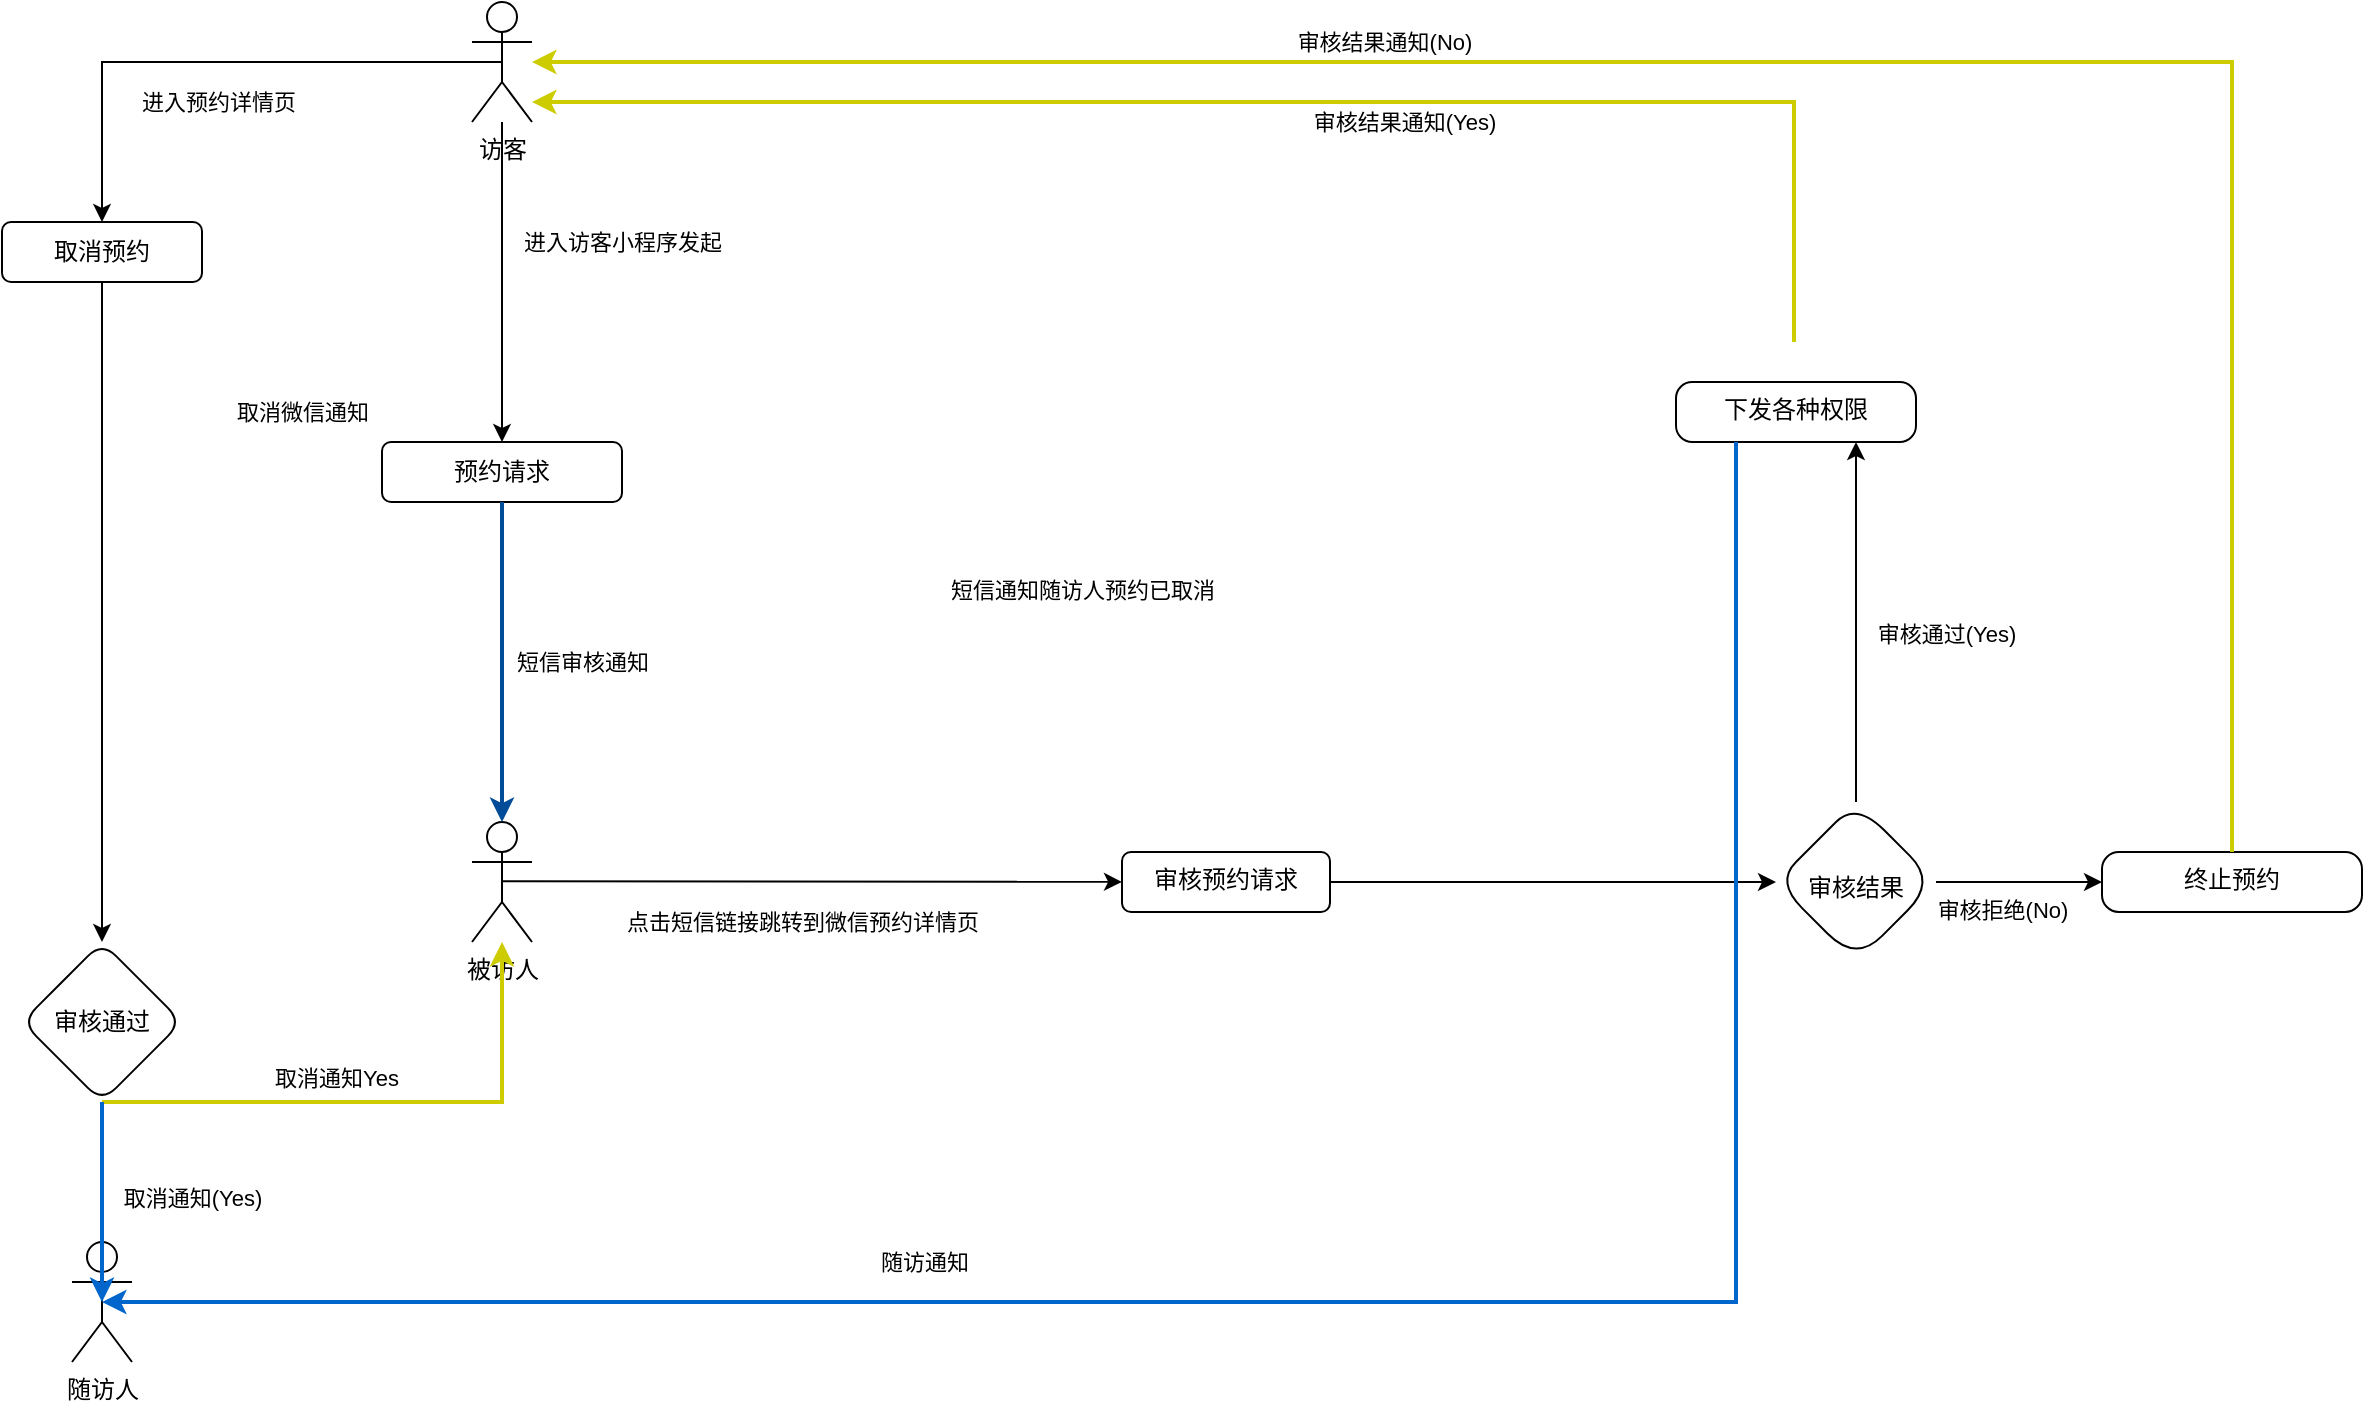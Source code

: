 <mxfile version="20.5.3" type="github" pages="2">
  <diagram id="C5RBs43oDa-KdzZeNtuy" name="预约模式">
    <mxGraphModel dx="694" dy="-28" grid="1" gridSize="10" guides="1" tooltips="1" connect="1" arrows="1" fold="1" page="1" pageScale="1" pageWidth="1390" pageHeight="980" background="#ffffff" math="0" shadow="0">
      <root>
        <mxCell id="WIyWlLk6GJQsqaUBKTNV-0" />
        <mxCell id="WIyWlLk6GJQsqaUBKTNV-1" parent="WIyWlLk6GJQsqaUBKTNV-0" />
        <mxCell id="WIyWlLk6GJQsqaUBKTNV-3" value="预约请求" style="rounded=1;whiteSpace=wrap;html=1;fontSize=12;glass=0;strokeWidth=1;shadow=0;" parent="WIyWlLk6GJQsqaUBKTNV-1" vertex="1">
          <mxGeometry x="2120" y="2000" width="120" height="30" as="geometry" />
        </mxCell>
        <mxCell id="uvovZ1_zix_lzzRbl7Il-0" value="被访人" style="shape=umlActor;verticalLabelPosition=bottom;verticalAlign=top;html=1;outlineConnect=0;" parent="WIyWlLk6GJQsqaUBKTNV-1" vertex="1">
          <mxGeometry x="2165" y="2190" width="30" height="60" as="geometry" />
        </mxCell>
        <mxCell id="9R50dLIUqZDmjwk74if6-0" value="访客" style="shape=umlActor;verticalLabelPosition=bottom;verticalAlign=top;html=1;outlineConnect=0;" parent="WIyWlLk6GJQsqaUBKTNV-1" vertex="1">
          <mxGeometry x="2165" y="1780" width="30" height="60" as="geometry" />
        </mxCell>
        <mxCell id="9R50dLIUqZDmjwk74if6-34" value="" style="endArrow=classic;html=1;rounded=0;entryX=0.5;entryY=0;entryDx=0;entryDy=0;" parent="WIyWlLk6GJQsqaUBKTNV-1" source="9R50dLIUqZDmjwk74if6-0" target="WIyWlLk6GJQsqaUBKTNV-3" edge="1">
          <mxGeometry relative="1" as="geometry">
            <mxPoint x="3000" y="2230" as="sourcePoint" />
            <mxPoint x="3100" y="2230" as="targetPoint" />
          </mxGeometry>
        </mxCell>
        <mxCell id="9R50dLIUqZDmjwk74if6-35" value="进入访客小程序发起" style="edgeLabel;resizable=0;html=1;align=center;verticalAlign=middle;" parent="9R50dLIUqZDmjwk74if6-34" connectable="0" vertex="1">
          <mxGeometry relative="1" as="geometry">
            <mxPoint x="60" y="-20" as="offset" />
          </mxGeometry>
        </mxCell>
        <mxCell id="9R50dLIUqZDmjwk74if6-36" value="" style="endArrow=classic;html=1;rounded=0;exitX=0.5;exitY=1;exitDx=0;exitDy=0;entryX=0.5;entryY=0;entryDx=0;entryDy=0;entryPerimeter=0;strokeColor=#004C99;strokeWidth=2;" parent="WIyWlLk6GJQsqaUBKTNV-1" source="WIyWlLk6GJQsqaUBKTNV-3" target="uvovZ1_zix_lzzRbl7Il-0" edge="1">
          <mxGeometry relative="1" as="geometry">
            <mxPoint x="3000" y="2230" as="sourcePoint" />
            <mxPoint x="2180" y="2170" as="targetPoint" />
            <Array as="points">
              <mxPoint x="2180" y="2120" />
            </Array>
          </mxGeometry>
        </mxCell>
        <mxCell id="9R50dLIUqZDmjwk74if6-37" value="短信审核通知" style="edgeLabel;resizable=0;html=1;align=center;verticalAlign=middle;" parent="9R50dLIUqZDmjwk74if6-36" connectable="0" vertex="1">
          <mxGeometry relative="1" as="geometry">
            <mxPoint x="40" as="offset" />
          </mxGeometry>
        </mxCell>
        <mxCell id="9R50dLIUqZDmjwk74if6-45" value="" style="edgeStyle=none;rounded=0;orthogonalLoop=1;jettySize=auto;html=1;" parent="WIyWlLk6GJQsqaUBKTNV-1" source="9R50dLIUqZDmjwk74if6-40" target="9R50dLIUqZDmjwk74if6-44" edge="1">
          <mxGeometry relative="1" as="geometry" />
        </mxCell>
        <mxCell id="9R50dLIUqZDmjwk74if6-40" value="审核预约请求" style="rounded=1;whiteSpace=wrap;html=1;verticalAlign=top;" parent="WIyWlLk6GJQsqaUBKTNV-1" vertex="1">
          <mxGeometry x="2490" y="2205" width="104" height="30" as="geometry" />
        </mxCell>
        <mxCell id="9R50dLIUqZDmjwk74if6-42" value="" style="endArrow=classic;html=1;rounded=0;" parent="WIyWlLk6GJQsqaUBKTNV-1" target="9R50dLIUqZDmjwk74if6-40" edge="1">
          <mxGeometry relative="1" as="geometry">
            <mxPoint x="2180" y="2219.58" as="sourcePoint" />
            <mxPoint x="2280" y="2219.58" as="targetPoint" />
          </mxGeometry>
        </mxCell>
        <mxCell id="9R50dLIUqZDmjwk74if6-43" value="点击短信链接跳转到微信预约详情页" style="edgeLabel;resizable=0;html=1;align=center;verticalAlign=middle;" parent="9R50dLIUqZDmjwk74if6-42" connectable="0" vertex="1">
          <mxGeometry relative="1" as="geometry">
            <mxPoint x="-5" y="20" as="offset" />
          </mxGeometry>
        </mxCell>
        <mxCell id="9R50dLIUqZDmjwk74if6-47" value="" style="edgeStyle=none;rounded=0;orthogonalLoop=1;jettySize=auto;html=1;entryX=0.75;entryY=1;entryDx=0;entryDy=0;" parent="WIyWlLk6GJQsqaUBKTNV-1" source="9R50dLIUqZDmjwk74if6-44" target="9R50dLIUqZDmjwk74if6-46" edge="1">
          <mxGeometry relative="1" as="geometry" />
        </mxCell>
        <mxCell id="9R50dLIUqZDmjwk74if6-50" value="" style="edgeStyle=none;rounded=0;orthogonalLoop=1;jettySize=auto;html=1;" parent="WIyWlLk6GJQsqaUBKTNV-1" source="9R50dLIUqZDmjwk74if6-44" target="9R50dLIUqZDmjwk74if6-49" edge="1">
          <mxGeometry relative="1" as="geometry" />
        </mxCell>
        <mxCell id="9R50dLIUqZDmjwk74if6-44" value="&lt;br&gt;&lt;br&gt;审核结果" style="rhombus;whiteSpace=wrap;html=1;verticalAlign=top;rounded=1;arcSize=40;" parent="WIyWlLk6GJQsqaUBKTNV-1" vertex="1">
          <mxGeometry x="2817" y="2180" width="80" height="80" as="geometry" />
        </mxCell>
        <mxCell id="9R50dLIUqZDmjwk74if6-46" value="下发各种权限" style="whiteSpace=wrap;html=1;verticalAlign=top;rounded=1;arcSize=27;" parent="WIyWlLk6GJQsqaUBKTNV-1" vertex="1">
          <mxGeometry x="2767" y="1970" width="120" height="30" as="geometry" />
        </mxCell>
        <mxCell id="9R50dLIUqZDmjwk74if6-48" value="审核通过(Yes)" style="edgeLabel;resizable=0;html=1;align=center;verticalAlign=middle;" parent="WIyWlLk6GJQsqaUBKTNV-1" connectable="0" vertex="1">
          <mxGeometry x="2910.0" y="2099.996" as="geometry">
            <mxPoint x="-8" y="-4" as="offset" />
          </mxGeometry>
        </mxCell>
        <mxCell id="9R50dLIUqZDmjwk74if6-49" value="终止预约" style="whiteSpace=wrap;html=1;verticalAlign=top;rounded=1;arcSize=28;" parent="WIyWlLk6GJQsqaUBKTNV-1" vertex="1">
          <mxGeometry x="2980" y="2205" width="130" height="30" as="geometry" />
        </mxCell>
        <mxCell id="9R50dLIUqZDmjwk74if6-51" value="审核拒绝(No)" style="edgeLabel;resizable=0;html=1;align=center;verticalAlign=middle;" parent="WIyWlLk6GJQsqaUBKTNV-1" connectable="0" vertex="1">
          <mxGeometry x="2930.0" y="2204.996" as="geometry">
            <mxPoint y="29" as="offset" />
          </mxGeometry>
        </mxCell>
        <mxCell id="T0PBFepGQEjb3JB_zPW0-0" value="" style="endArrow=classic;html=1;rounded=0;exitX=0.5;exitY=0;exitDx=0;exitDy=0;strokeColor=#CCCC00;strokeWidth=2;" parent="WIyWlLk6GJQsqaUBKTNV-1" source="9R50dLIUqZDmjwk74if6-49" target="9R50dLIUqZDmjwk74if6-0" edge="1">
          <mxGeometry relative="1" as="geometry">
            <mxPoint x="3210" y="2080" as="sourcePoint" />
            <mxPoint x="3050" y="1770" as="targetPoint" />
            <Array as="points">
              <mxPoint x="3045" y="1810" />
            </Array>
          </mxGeometry>
        </mxCell>
        <mxCell id="T0PBFepGQEjb3JB_zPW0-1" value="审核结果通知(No)" style="edgeLabel;resizable=0;html=1;align=center;verticalAlign=middle;" parent="T0PBFepGQEjb3JB_zPW0-0" connectable="0" vertex="1">
          <mxGeometry relative="1" as="geometry">
            <mxPoint x="-197" y="-10" as="offset" />
          </mxGeometry>
        </mxCell>
        <mxCell id="T0PBFepGQEjb3JB_zPW0-2" value="" style="endArrow=classic;html=1;rounded=0;entryX=1;entryY=1;entryDx=0;entryDy=0;entryPerimeter=0;strokeColor=#CCCC00;strokeWidth=2;" parent="WIyWlLk6GJQsqaUBKTNV-1" edge="1">
          <mxGeometry relative="1" as="geometry">
            <mxPoint x="2826" y="1950" as="sourcePoint" />
            <mxPoint x="2195" y="1830" as="targetPoint" />
            <Array as="points">
              <mxPoint x="2826" y="1830" />
            </Array>
          </mxGeometry>
        </mxCell>
        <mxCell id="T0PBFepGQEjb3JB_zPW0-3" value="审核结果通知(Yes)" style="edgeLabel;resizable=0;html=1;align=center;verticalAlign=middle;" parent="T0PBFepGQEjb3JB_zPW0-2" connectable="0" vertex="1">
          <mxGeometry relative="1" as="geometry">
            <mxPoint x="60" y="10" as="offset" />
          </mxGeometry>
        </mxCell>
        <mxCell id="T0PBFepGQEjb3JB_zPW0-4" value="随访人" style="shape=umlActor;verticalLabelPosition=bottom;verticalAlign=top;html=1;outlineConnect=0;" parent="WIyWlLk6GJQsqaUBKTNV-1" vertex="1">
          <mxGeometry x="1965" y="2400" width="30" height="60" as="geometry" />
        </mxCell>
        <mxCell id="T0PBFepGQEjb3JB_zPW0-5" value="" style="endArrow=classic;html=1;rounded=0;exitX=0.25;exitY=1;exitDx=0;exitDy=0;entryX=0.5;entryY=0.5;entryDx=0;entryDy=0;entryPerimeter=0;strokeWidth=2;strokeColor=#0066CC;" parent="WIyWlLk6GJQsqaUBKTNV-1" source="9R50dLIUqZDmjwk74if6-46" target="T0PBFepGQEjb3JB_zPW0-4" edge="1">
          <mxGeometry relative="1" as="geometry">
            <mxPoint x="2782.0" y="1950" as="sourcePoint" />
            <mxPoint x="1980" y="2380" as="targetPoint" />
            <Array as="points">
              <mxPoint x="2797" y="2430" />
            </Array>
          </mxGeometry>
        </mxCell>
        <mxCell id="T0PBFepGQEjb3JB_zPW0-6" value="随访通知" style="edgeLabel;resizable=0;html=1;align=center;verticalAlign=middle;" parent="T0PBFepGQEjb3JB_zPW0-5" connectable="0" vertex="1">
          <mxGeometry relative="1" as="geometry">
            <mxPoint x="-213" y="-20" as="offset" />
          </mxGeometry>
        </mxCell>
        <mxCell id="T0PBFepGQEjb3JB_zPW0-16" value="" style="edgeStyle=none;rounded=0;orthogonalLoop=1;jettySize=auto;html=1;" parent="WIyWlLk6GJQsqaUBKTNV-1" source="T0PBFepGQEjb3JB_zPW0-10" target="T0PBFepGQEjb3JB_zPW0-15" edge="1">
          <mxGeometry relative="1" as="geometry" />
        </mxCell>
        <mxCell id="T0PBFepGQEjb3JB_zPW0-10" value="取消预约" style="rounded=1;whiteSpace=wrap;html=1;" parent="WIyWlLk6GJQsqaUBKTNV-1" vertex="1">
          <mxGeometry x="1930" y="1890" width="100" height="30" as="geometry" />
        </mxCell>
        <mxCell id="T0PBFepGQEjb3JB_zPW0-13" value="" style="endArrow=classic;html=1;rounded=0;" parent="WIyWlLk6GJQsqaUBKTNV-1" edge="1">
          <mxGeometry relative="1" as="geometry">
            <mxPoint x="2180" y="1810" as="sourcePoint" />
            <mxPoint x="1980" y="1890" as="targetPoint" />
            <Array as="points">
              <mxPoint x="1980" y="1810" />
            </Array>
          </mxGeometry>
        </mxCell>
        <mxCell id="T0PBFepGQEjb3JB_zPW0-14" value="进入预约详情页" style="edgeLabel;resizable=0;html=1;align=center;verticalAlign=middle;" parent="T0PBFepGQEjb3JB_zPW0-13" connectable="0" vertex="1">
          <mxGeometry relative="1" as="geometry">
            <mxPoint x="-2" y="20" as="offset" />
          </mxGeometry>
        </mxCell>
        <mxCell id="T0PBFepGQEjb3JB_zPW0-19" value="" style="edgeStyle=none;rounded=0;orthogonalLoop=1;jettySize=auto;html=1;exitX=0.5;exitY=1;exitDx=0;exitDy=0;strokeColor=#CCCC00;strokeWidth=2;" parent="WIyWlLk6GJQsqaUBKTNV-1" source="T0PBFepGQEjb3JB_zPW0-15" target="uvovZ1_zix_lzzRbl7Il-0" edge="1">
          <mxGeometry relative="1" as="geometry">
            <mxPoint x="2110" y="2200" as="targetPoint" />
            <Array as="points">
              <mxPoint x="2180" y="2330" />
            </Array>
          </mxGeometry>
        </mxCell>
        <mxCell id="T0PBFepGQEjb3JB_zPW0-21" value="" style="edgeStyle=none;rounded=0;orthogonalLoop=1;jettySize=auto;html=1;strokeColor=#0066CC;strokeWidth=2;entryX=0.5;entryY=0.5;entryDx=0;entryDy=0;entryPerimeter=0;" parent="WIyWlLk6GJQsqaUBKTNV-1" source="T0PBFepGQEjb3JB_zPW0-15" target="T0PBFepGQEjb3JB_zPW0-4" edge="1">
          <mxGeometry relative="1" as="geometry">
            <mxPoint x="1980" y="2350" as="targetPoint" />
            <Array as="points" />
          </mxGeometry>
        </mxCell>
        <mxCell id="T0PBFepGQEjb3JB_zPW0-15" value="审核通过" style="rhombus;whiteSpace=wrap;html=1;rounded=1;" parent="WIyWlLk6GJQsqaUBKTNV-1" vertex="1">
          <mxGeometry x="1940" y="2250" width="80" height="80" as="geometry" />
        </mxCell>
        <mxCell id="T0PBFepGQEjb3JB_zPW0-22" value="取消微信通知" style="edgeLabel;resizable=0;html=1;align=center;verticalAlign=middle;" parent="WIyWlLk6GJQsqaUBKTNV-1" connectable="0" vertex="1">
          <mxGeometry x="2080" y="1985" as="geometry" />
        </mxCell>
        <mxCell id="T0PBFepGQEjb3JB_zPW0-23" value="短信通知随访人预约已取消" style="edgeLabel;resizable=0;html=1;align=center;verticalAlign=middle;" parent="WIyWlLk6GJQsqaUBKTNV-1" connectable="0" vertex="1">
          <mxGeometry x="2450" y="2070" as="geometry">
            <mxPoint x="20" y="4" as="offset" />
          </mxGeometry>
        </mxCell>
        <mxCell id="6yZkMcd0kvxW138-qx_1-0" value="取消通知(Yes)" style="edgeLabel;resizable=0;html=1;align=center;verticalAlign=middle;" parent="WIyWlLk6GJQsqaUBKTNV-1" connectable="0" vertex="1">
          <mxGeometry x="2030.0" y="2390.0" as="geometry">
            <mxPoint x="-5" y="-12" as="offset" />
          </mxGeometry>
        </mxCell>
        <mxCell id="6yZkMcd0kvxW138-qx_1-1" value="取消通知Yes" style="edgeLabel;resizable=0;html=1;align=center;verticalAlign=middle;" parent="WIyWlLk6GJQsqaUBKTNV-1" connectable="0" vertex="1">
          <mxGeometry x="2100" y="2340" as="geometry">
            <mxPoint x="-3" y="-22" as="offset" />
          </mxGeometry>
        </mxCell>
      </root>
    </mxGraphModel>
  </diagram>
  <diagram name="邀请模式" id="bbxMUVOvPsRmiwQf5VeP">
    <mxGraphModel dx="16" dy="156" grid="1" gridSize="10" guides="1" tooltips="1" connect="1" arrows="1" fold="1" page="1" pageScale="1" pageWidth="1390" pageHeight="980" background="#ffffff" math="0" shadow="0">
      <root>
        <mxCell id="TYy44nk3hrhXeZz4oJxM-0" />
        <mxCell id="TYy44nk3hrhXeZz4oJxM-1" parent="TYy44nk3hrhXeZz4oJxM-0" />
        <mxCell id="TYy44nk3hrhXeZz4oJxM-2" value="填写邀约&lt;br&gt;时间/位置&lt;br&gt;事由" style="rounded=1;whiteSpace=wrap;html=1;fontSize=12;glass=0;strokeWidth=1;shadow=0;" parent="TYy44nk3hrhXeZz4oJxM-1" vertex="1">
          <mxGeometry x="1680" y="1410" width="120" height="50" as="geometry" />
        </mxCell>
        <mxCell id="TYy44nk3hrhXeZz4oJxM-3" value="邀请人" style="shape=umlActor;verticalLabelPosition=bottom;verticalAlign=top;html=1;outlineConnect=0;" parent="TYy44nk3hrhXeZz4oJxM-1" vertex="1">
          <mxGeometry x="1725" y="1200" width="30" height="60" as="geometry" />
        </mxCell>
        <mxCell id="TYy44nk3hrhXeZz4oJxM-4" value="访客" style="shape=umlActor;verticalLabelPosition=bottom;verticalAlign=top;html=1;outlineConnect=0;" parent="TYy44nk3hrhXeZz4oJxM-1" vertex="1">
          <mxGeometry x="1725" y="1720" width="30" height="60" as="geometry" />
        </mxCell>
        <mxCell id="C-bOA4mneysjebTQTacG-2" value="" style="endArrow=classic;html=1;rounded=0;entryX=0.5;entryY=0;entryDx=0;entryDy=0;entryPerimeter=0;strokeColor=#0066CC;exitX=0.5;exitY=1;exitDx=0;exitDy=0;strokeWidth=2;" parent="TYy44nk3hrhXeZz4oJxM-1" source="C-bOA4mneysjebTQTacG-6" target="TYy44nk3hrhXeZz4oJxM-4" edge="1">
          <mxGeometry relative="1" as="geometry">
            <mxPoint x="1960" y="1830" as="sourcePoint" />
            <mxPoint x="2060" y="1830" as="targetPoint" />
          </mxGeometry>
        </mxCell>
        <mxCell id="C-bOA4mneysjebTQTacG-3" value="邀约链接通知" style="edgeLabel;resizable=0;html=1;align=center;verticalAlign=middle;" parent="C-bOA4mneysjebTQTacG-2" connectable="0" vertex="1">
          <mxGeometry relative="1" as="geometry">
            <mxPoint x="40" as="offset" />
          </mxGeometry>
        </mxCell>
        <mxCell id="C-bOA4mneysjebTQTacG-4" value="" style="endArrow=classic;html=1;rounded=0;exitX=0.5;exitY=0.5;exitDx=0;exitDy=0;exitPerimeter=0;" parent="TYy44nk3hrhXeZz4oJxM-1" source="TYy44nk3hrhXeZz4oJxM-3" target="TYy44nk3hrhXeZz4oJxM-2" edge="1">
          <mxGeometry relative="1" as="geometry">
            <mxPoint x="1960" y="1830" as="sourcePoint" />
            <mxPoint x="2060" y="1830" as="targetPoint" />
          </mxGeometry>
        </mxCell>
        <mxCell id="C-bOA4mneysjebTQTacG-5" value="发起邀约" style="edgeLabel;resizable=0;html=1;align=center;verticalAlign=middle;" parent="C-bOA4mneysjebTQTacG-4" connectable="0" vertex="1">
          <mxGeometry relative="1" as="geometry">
            <mxPoint x="8" y="15" as="offset" />
          </mxGeometry>
        </mxCell>
        <mxCell id="C-bOA4mneysjebTQTacG-6" value="生成邀约" style="rounded=1;whiteSpace=wrap;html=1;fontSize=12;glass=0;strokeWidth=1;shadow=0;" parent="TYy44nk3hrhXeZz4oJxM-1" vertex="1">
          <mxGeometry x="1680" y="1550" width="120" height="30" as="geometry" />
        </mxCell>
        <mxCell id="C-bOA4mneysjebTQTacG-9" value="" style="endArrow=none;html=1;rounded=0;strokeColor=#000000;" parent="TYy44nk3hrhXeZz4oJxM-1" source="TYy44nk3hrhXeZz4oJxM-2" target="C-bOA4mneysjebTQTacG-6" edge="1">
          <mxGeometry relative="1" as="geometry">
            <mxPoint x="1800" y="1495" as="sourcePoint" />
            <mxPoint x="1960" y="1495" as="targetPoint" />
          </mxGeometry>
        </mxCell>
        <mxCell id="C-bOA4mneysjebTQTacG-45" value="" style="edgeStyle=orthogonalEdgeStyle;rounded=0;orthogonalLoop=1;jettySize=auto;html=1;strokeColor=#000000;" parent="TYy44nk3hrhXeZz4oJxM-1" source="C-bOA4mneysjebTQTacG-10" target="C-bOA4mneysjebTQTacG-44" edge="1">
          <mxGeometry relative="1" as="geometry" />
        </mxCell>
        <mxCell id="C-bOA4mneysjebTQTacG-10" value="邀约详情" style="rounded=1;whiteSpace=wrap;html=1;" parent="TYy44nk3hrhXeZz4oJxM-1" vertex="1">
          <mxGeometry x="2050" y="1600" width="120" height="60" as="geometry" />
        </mxCell>
        <mxCell id="C-bOA4mneysjebTQTacG-12" value="" style="endArrow=classic;html=1;rounded=0;strokeColor=#000000;exitX=0.5;exitY=0.5;exitDx=0;exitDy=0;exitPerimeter=0;entryX=0;entryY=0.5;entryDx=0;entryDy=0;" parent="TYy44nk3hrhXeZz4oJxM-1" source="TYy44nk3hrhXeZz4oJxM-4" target="C-bOA4mneysjebTQTacG-55" edge="1">
          <mxGeometry relative="1" as="geometry">
            <mxPoint x="2040" y="1800" as="sourcePoint" />
            <mxPoint x="2140" y="1800" as="targetPoint" />
          </mxGeometry>
        </mxCell>
        <mxCell id="C-bOA4mneysjebTQTacG-13" value="点击链接跳转到小程序" style="edgeLabel;resizable=0;html=1;align=center;verticalAlign=middle;" parent="C-bOA4mneysjebTQTacG-12" connectable="0" vertex="1">
          <mxGeometry relative="1" as="geometry">
            <mxPoint x="13" y="16" as="offset" />
          </mxGeometry>
        </mxCell>
        <mxCell id="C-bOA4mneysjebTQTacG-47" value="" style="edgeStyle=orthogonalEdgeStyle;rounded=0;orthogonalLoop=1;jettySize=auto;html=1;strokeColor=#000000;" parent="TYy44nk3hrhXeZz4oJxM-1" source="C-bOA4mneysjebTQTacG-44" target="C-bOA4mneysjebTQTacG-46" edge="1">
          <mxGeometry relative="1" as="geometry" />
        </mxCell>
        <mxCell id="C-bOA4mneysjebTQTacG-50" value="" style="edgeStyle=orthogonalEdgeStyle;rounded=0;orthogonalLoop=1;jettySize=auto;html=1;strokeColor=#000000;" parent="TYy44nk3hrhXeZz4oJxM-1" source="C-bOA4mneysjebTQTacG-44" target="C-bOA4mneysjebTQTacG-49" edge="1">
          <mxGeometry relative="1" as="geometry" />
        </mxCell>
        <mxCell id="C-bOA4mneysjebTQTacG-44" value="接受邀约" style="rhombus;whiteSpace=wrap;html=1;rounded=1;" parent="TYy44nk3hrhXeZz4oJxM-1" vertex="1">
          <mxGeometry x="2070" y="1460" width="80" height="80" as="geometry" />
        </mxCell>
        <mxCell id="C-bOA4mneysjebTQTacG-46" value="填写原因（可选）" style="whiteSpace=wrap;html=1;rounded=1;" parent="TYy44nk3hrhXeZz4oJxM-1" vertex="1">
          <mxGeometry x="2300" y="1470" width="120" height="60" as="geometry" />
        </mxCell>
        <mxCell id="C-bOA4mneysjebTQTacG-48" value="拒绝(No)" style="edgeLabel;resizable=0;html=1;align=center;verticalAlign=middle;" parent="TYy44nk3hrhXeZz4oJxM-1" connectable="0" vertex="1">
          <mxGeometry x="1900" y="1670" as="geometry">
            <mxPoint x="318" y="-157" as="offset" />
          </mxGeometry>
        </mxCell>
        <mxCell id="C-bOA4mneysjebTQTacG-49" value="设置凡客Id&lt;br&gt;显示二维码&lt;br&gt;显示人力上传" style="whiteSpace=wrap;html=1;rounded=1;" parent="TYy44nk3hrhXeZz4oJxM-1" vertex="1">
          <mxGeometry x="2050" y="1330" width="120" height="60" as="geometry" />
        </mxCell>
        <mxCell id="C-bOA4mneysjebTQTacG-51" value="" style="endArrow=classic;html=1;rounded=0;strokeColor=#CCCC00;exitX=0.558;exitY=0.017;exitDx=0;exitDy=0;exitPerimeter=0;entryX=0.5;entryY=0.5;entryDx=0;entryDy=0;entryPerimeter=0;fillColor=#ffe6cc;strokeWidth=2;" parent="TYy44nk3hrhXeZz4oJxM-1" source="C-bOA4mneysjebTQTacG-49" target="TYy44nk3hrhXeZz4oJxM-3" edge="1">
          <mxGeometry relative="1" as="geometry">
            <mxPoint x="2260" y="1510" as="sourcePoint" />
            <mxPoint x="2360" y="1510" as="targetPoint" />
            <Array as="points">
              <mxPoint x="2117" y="1230" />
            </Array>
          </mxGeometry>
        </mxCell>
        <mxCell id="C-bOA4mneysjebTQTacG-52" value="通知邀请人" style="edgeLabel;resizable=0;html=1;align=center;verticalAlign=middle;" parent="C-bOA4mneysjebTQTacG-51" connectable="0" vertex="1">
          <mxGeometry relative="1" as="geometry">
            <mxPoint x="-9" y="-20" as="offset" />
          </mxGeometry>
        </mxCell>
        <mxCell id="C-bOA4mneysjebTQTacG-53" value="" style="endArrow=classic;html=1;rounded=0;strokeColor=#CCCC00;exitX=0.5;exitY=0;exitDx=0;exitDy=0;strokeWidth=2;" parent="TYy44nk3hrhXeZz4oJxM-1" source="C-bOA4mneysjebTQTacG-46" edge="1">
          <mxGeometry relative="1" as="geometry">
            <mxPoint x="2240" y="1230" as="sourcePoint" />
            <mxPoint x="1740" y="1240" as="targetPoint" />
            <Array as="points">
              <mxPoint x="2360" y="1240" />
            </Array>
          </mxGeometry>
        </mxCell>
        <mxCell id="C-bOA4mneysjebTQTacG-54" value="通知邀请人" style="edgeLabel;resizable=0;html=1;align=center;verticalAlign=middle;" parent="C-bOA4mneysjebTQTacG-53" connectable="0" vertex="1">
          <mxGeometry relative="1" as="geometry">
            <mxPoint x="235" y="100" as="offset" />
          </mxGeometry>
        </mxCell>
        <mxCell id="C-bOA4mneysjebTQTacG-55" value="是否注册" style="rhombus;whiteSpace=wrap;html=1;rounded=1;" parent="TYy44nk3hrhXeZz4oJxM-1" vertex="1">
          <mxGeometry x="2070" y="1710" width="80" height="80" as="geometry" />
        </mxCell>
        <mxCell id="C-bOA4mneysjebTQTacG-58" value="" style="endArrow=classic;html=1;rounded=0;strokeColor=#000000;entryX=0.5;entryY=1;entryDx=0;entryDy=0;exitX=0.5;exitY=0;exitDx=0;exitDy=0;" parent="TYy44nk3hrhXeZz4oJxM-1" source="C-bOA4mneysjebTQTacG-55" target="C-bOA4mneysjebTQTacG-10" edge="1">
          <mxGeometry relative="1" as="geometry">
            <mxPoint x="2150" y="1710" as="sourcePoint" />
            <mxPoint x="2250" y="1710" as="targetPoint" />
          </mxGeometry>
        </mxCell>
        <mxCell id="C-bOA4mneysjebTQTacG-59" value="Yes" style="edgeLabel;resizable=0;html=1;align=center;verticalAlign=middle;" parent="C-bOA4mneysjebTQTacG-58" connectable="0" vertex="1">
          <mxGeometry relative="1" as="geometry">
            <mxPoint x="-20" y="5" as="offset" />
          </mxGeometry>
        </mxCell>
        <mxCell id="C-bOA4mneysjebTQTacG-60" value="注册" style="rounded=1;whiteSpace=wrap;html=1;fontSize=12;glass=0;strokeWidth=1;shadow=0;" parent="TYy44nk3hrhXeZz4oJxM-1" vertex="1">
          <mxGeometry x="2250" y="1735" width="120" height="30" as="geometry" />
        </mxCell>
        <mxCell id="C-bOA4mneysjebTQTacG-61" value="" style="endArrow=classic;html=1;rounded=0;strokeColor=#000000;" parent="TYy44nk3hrhXeZz4oJxM-1" edge="1">
          <mxGeometry relative="1" as="geometry">
            <mxPoint x="2150" y="1749.5" as="sourcePoint" />
            <mxPoint x="2250" y="1749.5" as="targetPoint" />
          </mxGeometry>
        </mxCell>
        <mxCell id="C-bOA4mneysjebTQTacG-62" value="No" style="edgeLabel;resizable=0;html=1;align=center;verticalAlign=middle;" parent="C-bOA4mneysjebTQTacG-61" connectable="0" vertex="1">
          <mxGeometry relative="1" as="geometry">
            <mxPoint y="-14" as="offset" />
          </mxGeometry>
        </mxCell>
        <mxCell id="C-bOA4mneysjebTQTacG-63" value="" style="endArrow=classic;html=1;rounded=0;strokeColor=#000000;exitX=0.5;exitY=0;exitDx=0;exitDy=0;" parent="TYy44nk3hrhXeZz4oJxM-1" source="C-bOA4mneysjebTQTacG-60" edge="1">
          <mxGeometry relative="1" as="geometry">
            <mxPoint x="2310" y="1710" as="sourcePoint" />
            <mxPoint x="2167.143" y="1635" as="targetPoint" />
            <Array as="points">
              <mxPoint x="2310" y="1635" />
            </Array>
          </mxGeometry>
        </mxCell>
        <mxCell id="C-bOA4mneysjebTQTacG-64" value="注册成功" style="edgeLabel;resizable=0;html=1;align=center;verticalAlign=middle;" parent="C-bOA4mneysjebTQTacG-63" connectable="0" vertex="1">
          <mxGeometry relative="1" as="geometry">
            <mxPoint x="52" y="45" as="offset" />
          </mxGeometry>
        </mxCell>
        <mxCell id="LBIwbBX7PpJJkdNvSLYP-0" value="&lt;span style=&quot;color: rgb(0, 0, 0); font-family: Helvetica; font-size: 11px; font-style: normal; font-variant-ligatures: normal; font-variant-caps: normal; font-weight: 400; letter-spacing: normal; orphans: 2; text-align: center; text-indent: 0px; text-transform: none; widows: 2; word-spacing: 0px; -webkit-text-stroke-width: 0px; background-color: rgb(255, 255, 255); text-decoration-thickness: initial; text-decoration-style: initial; text-decoration-color: initial; float: none; display: inline !important;&quot;&gt;接受(Yes)&lt;/span&gt;" style="text;whiteSpace=wrap;html=1;" parent="TYy44nk3hrhXeZz4oJxM-1" vertex="1">
          <mxGeometry x="2120" y="1415" width="80" height="40" as="geometry" />
        </mxCell>
      </root>
    </mxGraphModel>
  </diagram>
</mxfile>

